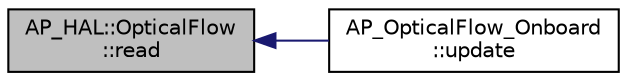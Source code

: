 digraph "AP_HAL::OpticalFlow::read"
{
 // INTERACTIVE_SVG=YES
  edge [fontname="Helvetica",fontsize="10",labelfontname="Helvetica",labelfontsize="10"];
  node [fontname="Helvetica",fontsize="10",shape=record];
  rankdir="LR";
  Node1 [label="AP_HAL::OpticalFlow\l::read",height=0.2,width=0.4,color="black", fillcolor="grey75", style="filled", fontcolor="black"];
  Node1 -> Node2 [dir="back",color="midnightblue",fontsize="10",style="solid",fontname="Helvetica"];
  Node2 [label="AP_OpticalFlow_Onboard\l::update",height=0.2,width=0.4,color="black", fillcolor="white", style="filled",URL="$classAP__OpticalFlow__Onboard.html#a5d30a838e54e77658542cd4f759cef3d"];
}
